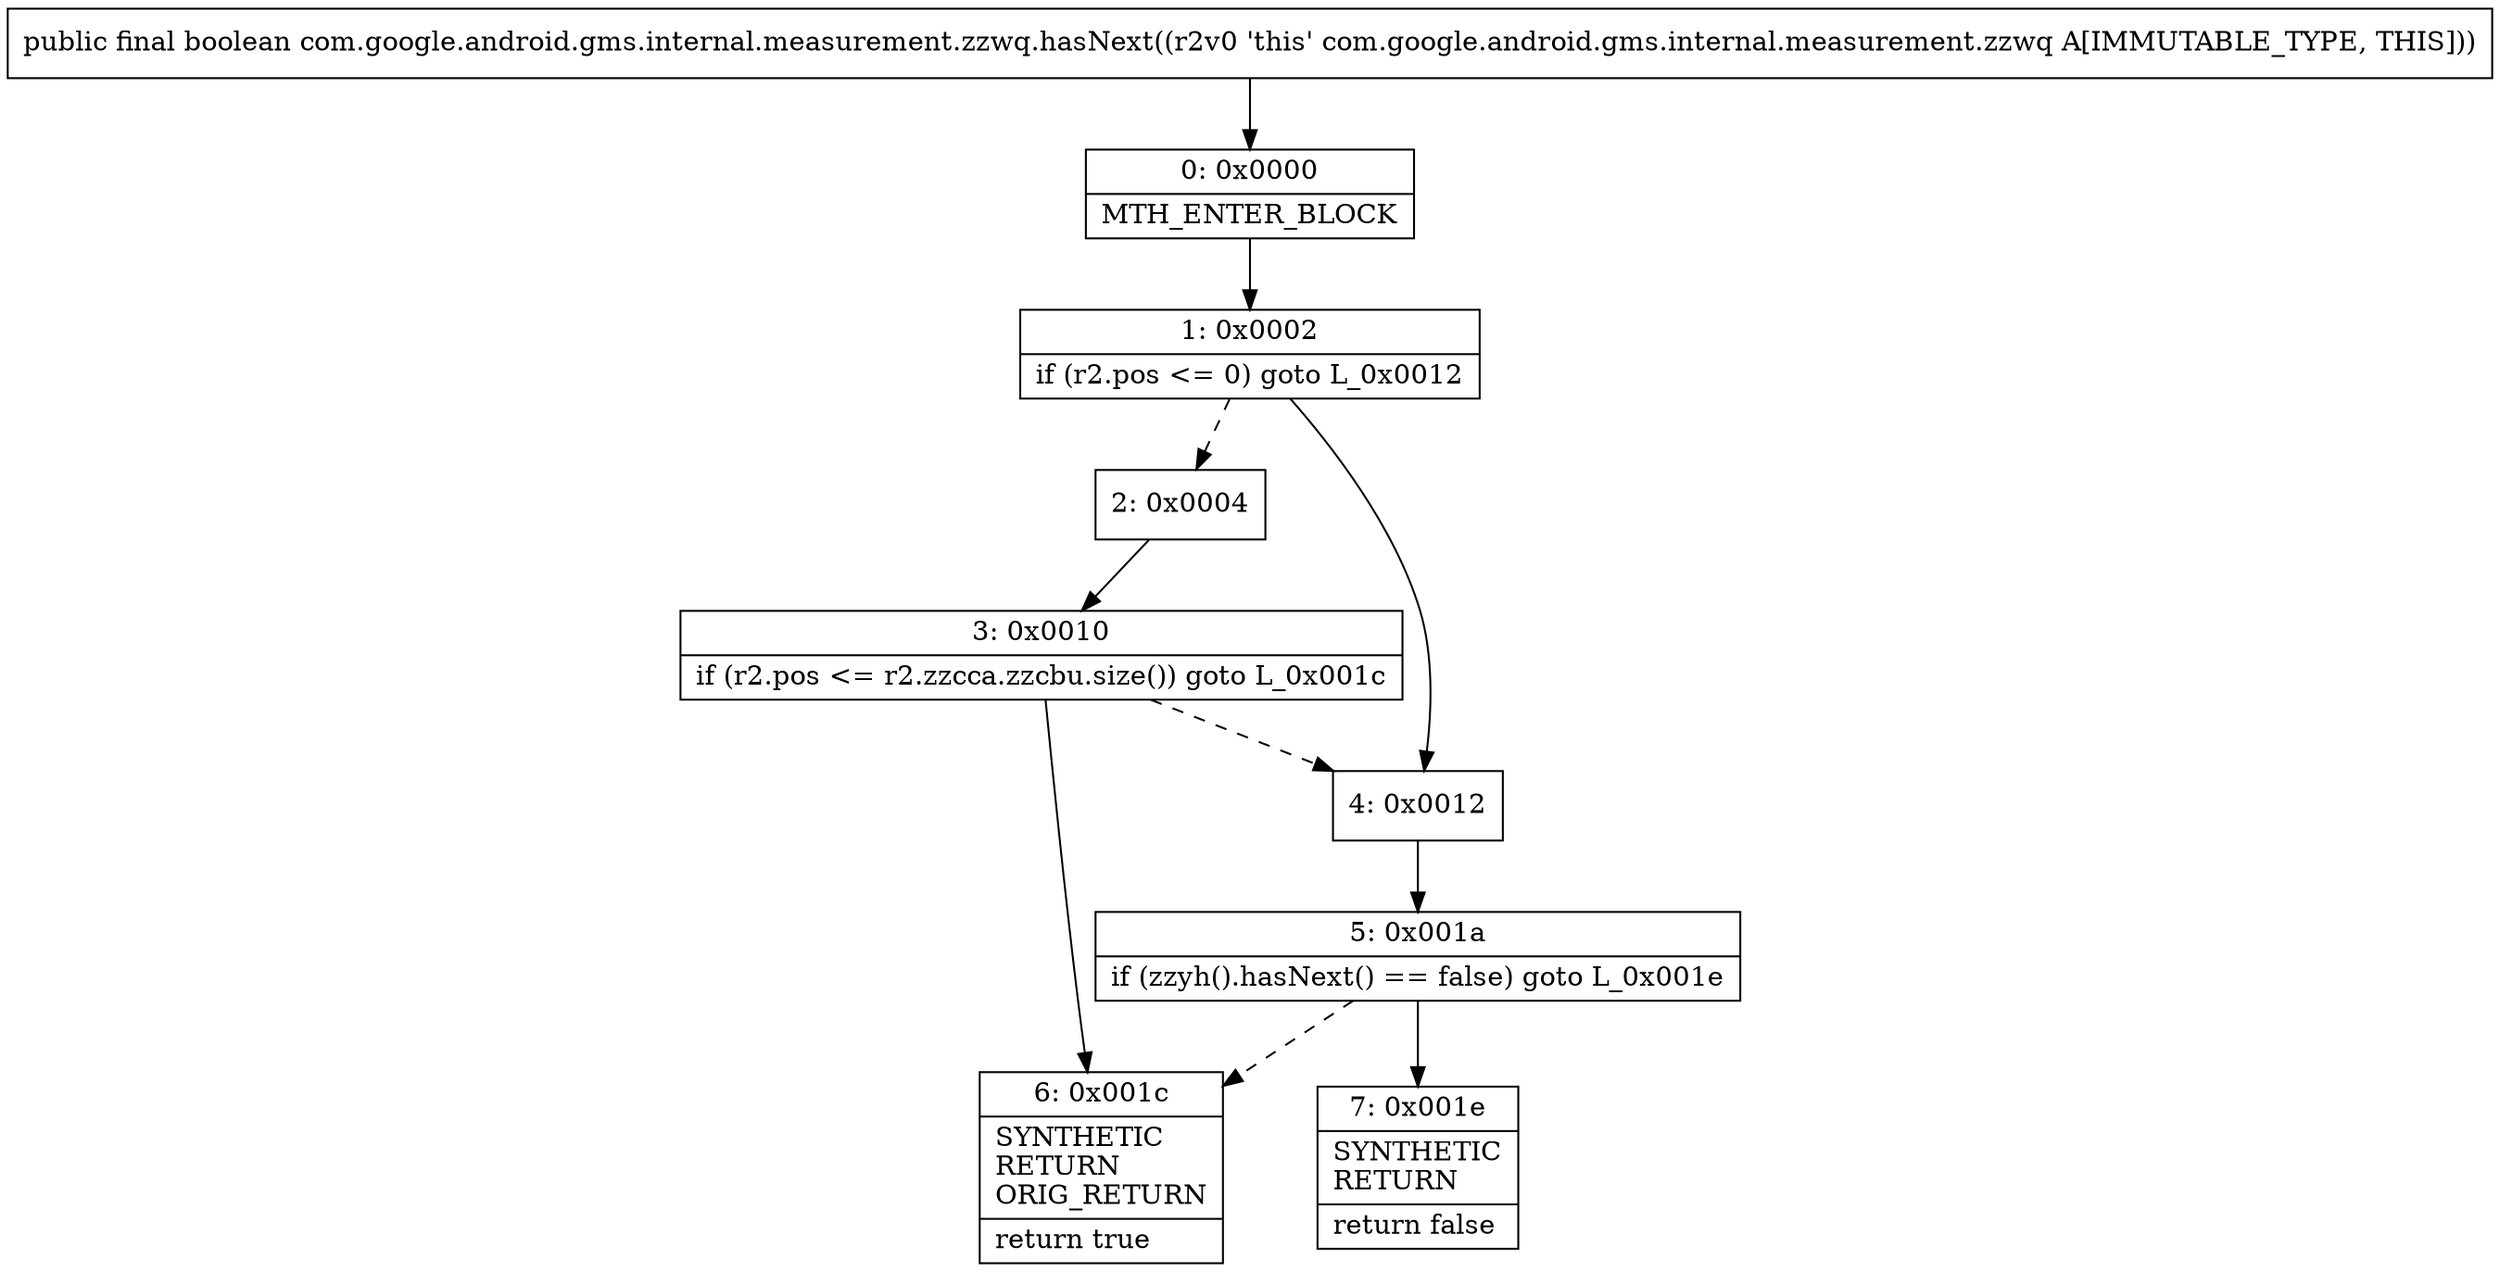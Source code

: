 digraph "CFG forcom.google.android.gms.internal.measurement.zzwq.hasNext()Z" {
Node_0 [shape=record,label="{0\:\ 0x0000|MTH_ENTER_BLOCK\l}"];
Node_1 [shape=record,label="{1\:\ 0x0002|if (r2.pos \<= 0) goto L_0x0012\l}"];
Node_2 [shape=record,label="{2\:\ 0x0004}"];
Node_3 [shape=record,label="{3\:\ 0x0010|if (r2.pos \<= r2.zzcca.zzcbu.size()) goto L_0x001c\l}"];
Node_4 [shape=record,label="{4\:\ 0x0012}"];
Node_5 [shape=record,label="{5\:\ 0x001a|if (zzyh().hasNext() == false) goto L_0x001e\l}"];
Node_6 [shape=record,label="{6\:\ 0x001c|SYNTHETIC\lRETURN\lORIG_RETURN\l|return true\l}"];
Node_7 [shape=record,label="{7\:\ 0x001e|SYNTHETIC\lRETURN\l|return false\l}"];
MethodNode[shape=record,label="{public final boolean com.google.android.gms.internal.measurement.zzwq.hasNext((r2v0 'this' com.google.android.gms.internal.measurement.zzwq A[IMMUTABLE_TYPE, THIS])) }"];
MethodNode -> Node_0;
Node_0 -> Node_1;
Node_1 -> Node_2[style=dashed];
Node_1 -> Node_4;
Node_2 -> Node_3;
Node_3 -> Node_4[style=dashed];
Node_3 -> Node_6;
Node_4 -> Node_5;
Node_5 -> Node_6[style=dashed];
Node_5 -> Node_7;
}

